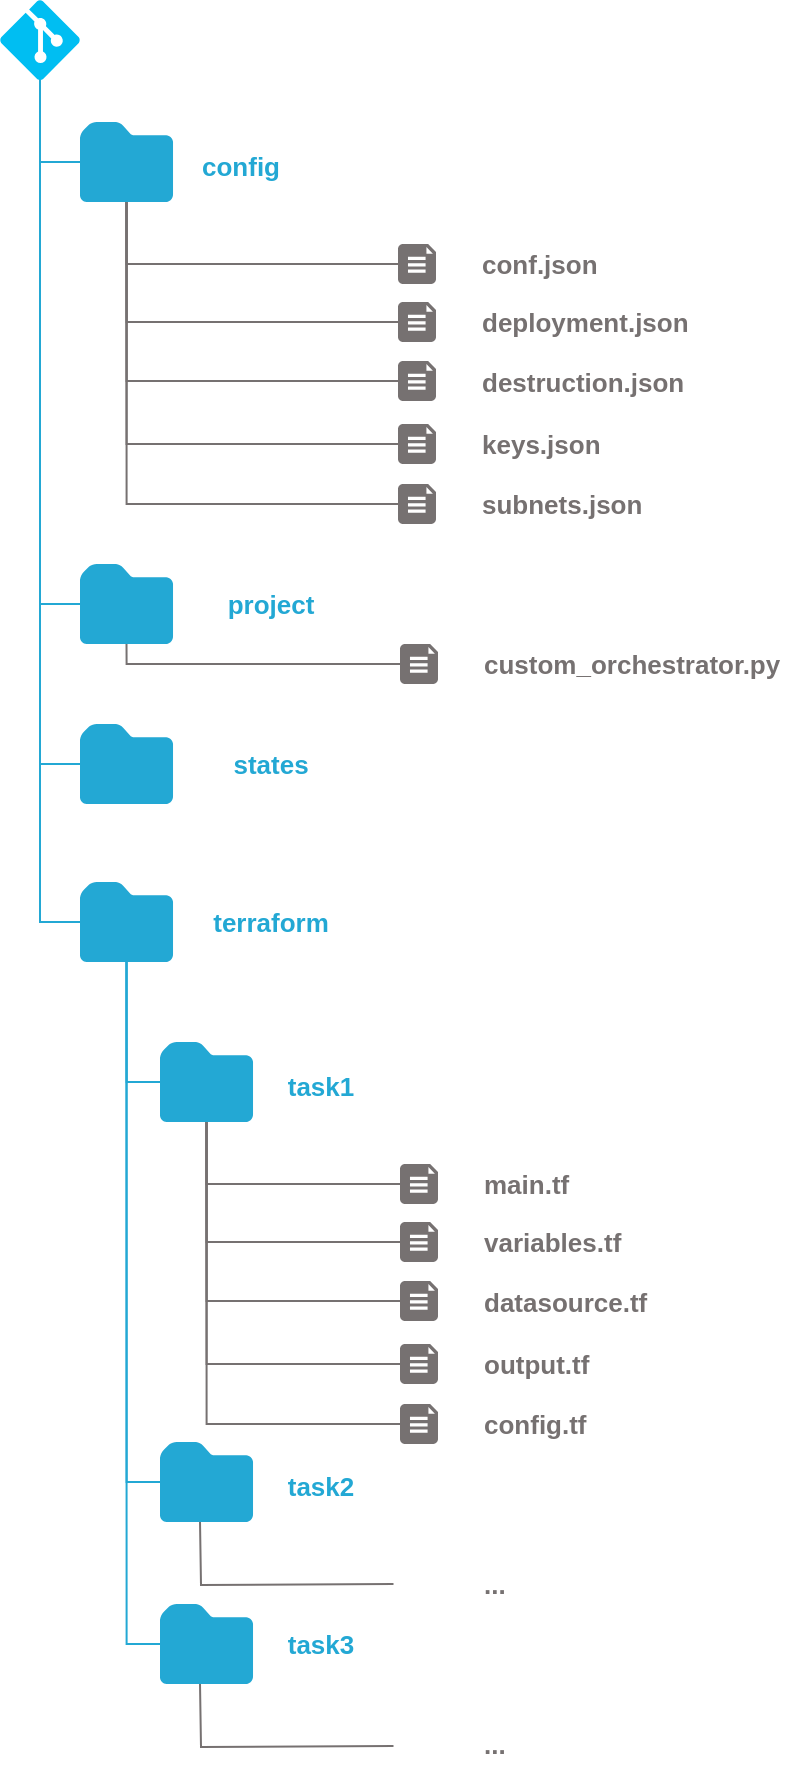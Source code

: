 <mxfile>
    <diagram id="IRMS-bee_XI68aoxDBAi" name="Tree">
        <mxGraphModel dx="657" dy="1585" grid="1" gridSize="10" guides="1" tooltips="1" connect="1" arrows="1" fold="1" page="1" pageScale="1" pageWidth="850" pageHeight="1100" math="0" shadow="0">
            <root>
                <mxCell id="0"/>
                <mxCell id="1" parent="0"/>
                <mxCell id="5" value="" style="sketch=0;aspect=fixed;pointerEvents=1;shadow=0;dashed=0;html=1;strokeColor=none;labelPosition=center;verticalLabelPosition=bottom;verticalAlign=top;align=center;fillColor=#23A8D4;shape=mxgraph.mscae.enterprise.folder" vertex="1" parent="1">
                    <mxGeometry x="80" y="159" width="46.51" height="40" as="geometry"/>
                </mxCell>
                <mxCell id="6" value="task1" style="text;html=1;resizable=0;autosize=1;align=center;verticalAlign=middle;points=[];fillColor=none;strokeColor=none;rounded=0;fontColor=#23A8D4;fontStyle=1;fontSize=13;" vertex="1" parent="1">
                    <mxGeometry x="135" y="170.5" width="50" height="20" as="geometry"/>
                </mxCell>
                <mxCell id="7" value="" style="sketch=0;aspect=fixed;pointerEvents=1;shadow=0;dashed=0;html=1;strokeColor=none;labelPosition=center;verticalLabelPosition=bottom;verticalAlign=top;align=center;fillColor=#23A8D4;shape=mxgraph.mscae.enterprise.folder" vertex="1" parent="1">
                    <mxGeometry x="80" y="359" width="46.51" height="40" as="geometry"/>
                </mxCell>
                <mxCell id="8" value="task2" style="text;html=1;resizable=0;autosize=1;align=center;verticalAlign=middle;points=[];fillColor=none;strokeColor=none;rounded=0;fontColor=#23A8D4;fontStyle=1;fontSize=13;" vertex="1" parent="1">
                    <mxGeometry x="135" y="370.5" width="50" height="20" as="geometry"/>
                </mxCell>
                <mxCell id="9" value="" style="sketch=0;aspect=fixed;pointerEvents=1;shadow=0;dashed=0;html=1;strokeColor=none;labelPosition=center;verticalLabelPosition=bottom;verticalAlign=top;align=center;fillColor=#23A8D4;shape=mxgraph.mscae.enterprise.folder" vertex="1" parent="1">
                    <mxGeometry x="80" y="440" width="46.51" height="40" as="geometry"/>
                </mxCell>
                <mxCell id="10" value="task3" style="text;html=1;resizable=0;autosize=1;align=center;verticalAlign=middle;points=[];fillColor=none;strokeColor=none;rounded=0;fontColor=#23A8D4;fontStyle=1;fontSize=13;" vertex="1" parent="1">
                    <mxGeometry x="135" y="450" width="50" height="20" as="geometry"/>
                </mxCell>
                <mxCell id="11" value="" style="sketch=0;aspect=fixed;pointerEvents=1;shadow=0;dashed=0;html=1;strokeColor=none;labelPosition=center;verticalLabelPosition=bottom;verticalAlign=top;align=center;fillColor=#23A8D4;shape=mxgraph.mscae.enterprise.folder" vertex="1" parent="1">
                    <mxGeometry x="40" y="79" width="46.51" height="40" as="geometry"/>
                </mxCell>
                <mxCell id="12" value="" style="verticalLabelPosition=bottom;html=1;verticalAlign=top;align=center;strokeColor=none;fillColor=#767171;shape=mxgraph.azure.file_2;pointerEvents=1;fontSize=13;fontColor=#23A8D4;aspect=fixed;" vertex="1" parent="1">
                    <mxGeometry x="200" y="220" width="19" height="20" as="geometry"/>
                </mxCell>
                <mxCell id="13" value="terraform" style="text;html=1;resizable=0;autosize=1;align=center;verticalAlign=middle;points=[];fillColor=none;strokeColor=none;rounded=0;fontColor=#23A8D4;fontStyle=1;fontSize=13;" vertex="1" parent="1">
                    <mxGeometry x="100" y="89" width="70" height="20" as="geometry"/>
                </mxCell>
                <mxCell id="16" value="" style="verticalLabelPosition=bottom;html=1;verticalAlign=top;align=center;strokeColor=none;fillColor=#767171;shape=mxgraph.azure.file_2;pointerEvents=1;fontSize=13;fontColor=#23A8D4;aspect=fixed;" vertex="1" parent="1">
                    <mxGeometry x="200" y="249" width="19" height="20" as="geometry"/>
                </mxCell>
                <mxCell id="17" value="" style="verticalLabelPosition=bottom;html=1;verticalAlign=top;align=center;strokeColor=none;fillColor=#767171;shape=mxgraph.azure.file_2;pointerEvents=1;fontSize=13;fontColor=#23A8D4;aspect=fixed;" vertex="1" parent="1">
                    <mxGeometry x="200" y="310" width="19" height="20" as="geometry"/>
                </mxCell>
                <mxCell id="18" value="main.tf" style="text;html=1;resizable=0;autosize=1;align=left;verticalAlign=middle;points=[];fillColor=none;strokeColor=none;rounded=0;fontColor=#767171;fontStyle=1;fontSize=13;" vertex="1" parent="1">
                    <mxGeometry x="240" y="220" width="60" height="20" as="geometry"/>
                </mxCell>
                <mxCell id="19" value="output.tf" style="text;html=1;resizable=0;autosize=1;align=left;verticalAlign=middle;points=[];fillColor=none;strokeColor=none;rounded=0;fontColor=#767171;fontStyle=1;fontSize=13;" vertex="1" parent="1">
                    <mxGeometry x="240" y="310" width="70" height="20" as="geometry"/>
                </mxCell>
                <mxCell id="20" value="variables.tf" style="text;html=1;resizable=0;autosize=1;align=left;verticalAlign=middle;points=[];fillColor=none;strokeColor=none;rounded=0;fontColor=#767171;fontStyle=1;fontSize=13;" vertex="1" parent="1">
                    <mxGeometry x="240" y="249" width="80" height="20" as="geometry"/>
                </mxCell>
                <mxCell id="21" value="" style="verticalLabelPosition=bottom;html=1;verticalAlign=top;align=center;strokeColor=none;fillColor=#767171;shape=mxgraph.azure.file_2;pointerEvents=1;fontSize=13;fontColor=#23A8D4;aspect=fixed;" vertex="1" parent="1">
                    <mxGeometry x="200" y="278.5" width="19" height="20" as="geometry"/>
                </mxCell>
                <mxCell id="22" value="" style="verticalLabelPosition=bottom;html=1;verticalAlign=top;align=center;strokeColor=none;fillColor=#767171;shape=mxgraph.azure.file_2;pointerEvents=1;fontSize=13;fontColor=#23A8D4;aspect=fixed;" vertex="1" parent="1">
                    <mxGeometry x="200" y="340" width="19" height="20" as="geometry"/>
                </mxCell>
                <mxCell id="25" value="config.tf" style="text;html=1;resizable=0;autosize=1;align=left;verticalAlign=middle;points=[];fillColor=none;strokeColor=none;rounded=0;fontColor=#767171;fontStyle=1;fontSize=13;" vertex="1" parent="1">
                    <mxGeometry x="240" y="340" width="70" height="20" as="geometry"/>
                </mxCell>
                <mxCell id="26" value="datasource.tf" style="text;html=1;resizable=0;autosize=1;align=left;verticalAlign=middle;points=[];fillColor=none;strokeColor=none;rounded=0;fontColor=#767171;fontStyle=1;fontSize=13;" vertex="1" parent="1">
                    <mxGeometry x="240" y="279" width="100" height="20" as="geometry"/>
                </mxCell>
                <mxCell id="27" value="" style="sketch=0;aspect=fixed;pointerEvents=1;shadow=0;dashed=0;html=1;strokeColor=none;labelPosition=center;verticalLabelPosition=bottom;verticalAlign=top;align=center;fillColor=#23A8D4;shape=mxgraph.mscae.enterprise.folder" vertex="1" parent="1">
                    <mxGeometry x="40" width="46.51" height="40" as="geometry"/>
                </mxCell>
                <mxCell id="28" value="states" style="text;html=1;resizable=0;autosize=1;align=center;verticalAlign=middle;points=[];fillColor=none;strokeColor=none;rounded=0;fontColor=#23A8D4;fontStyle=1;fontSize=13;" vertex="1" parent="1">
                    <mxGeometry x="110" y="10" width="50" height="20" as="geometry"/>
                </mxCell>
                <mxCell id="33" style="edgeStyle=orthogonalEdgeStyle;html=1;exitX=0;exitY=0.5;exitDx=0;exitDy=0;exitPerimeter=0;fontSize=13;fontColor=#767171;rounded=0;endArrow=none;endFill=0;strokeColor=#23A8D4;entryX=0.5;entryY=1;entryDx=0;entryDy=0;entryPerimeter=0;" edge="1" parent="1" source="29" target="35">
                    <mxGeometry relative="1" as="geometry">
                        <mxPoint x="20" y="-140" as="targetPoint"/>
                    </mxGeometry>
                </mxCell>
                <mxCell id="29" value="" style="sketch=0;aspect=fixed;pointerEvents=1;shadow=0;dashed=0;html=1;strokeColor=none;labelPosition=center;verticalLabelPosition=bottom;verticalAlign=top;align=center;fillColor=#23A8D4;shape=mxgraph.mscae.enterprise.folder" vertex="1" parent="1">
                    <mxGeometry x="40" y="-80" width="46.51" height="40" as="geometry"/>
                </mxCell>
                <mxCell id="30" value="project" style="text;html=1;resizable=0;autosize=1;align=center;verticalAlign=middle;points=[];fillColor=none;strokeColor=none;rounded=0;fontColor=#23A8D4;fontStyle=1;fontSize=13;" vertex="1" parent="1">
                    <mxGeometry x="105" y="-70" width="60" height="20" as="geometry"/>
                </mxCell>
                <mxCell id="31" value="" style="verticalLabelPosition=bottom;html=1;verticalAlign=top;align=center;strokeColor=none;fillColor=#767171;shape=mxgraph.azure.file_2;pointerEvents=1;fontSize=13;fontColor=#23A8D4;aspect=fixed;" vertex="1" parent="1">
                    <mxGeometry x="200" y="-40" width="19" height="20" as="geometry"/>
                </mxCell>
                <mxCell id="32" value="custom_orchestrator.py" style="text;html=1;resizable=0;autosize=1;align=left;verticalAlign=middle;points=[];fillColor=none;strokeColor=none;rounded=0;fontColor=#767171;fontStyle=1;fontSize=13;" vertex="1" parent="1">
                    <mxGeometry x="240" y="-40" width="160" height="20" as="geometry"/>
                </mxCell>
                <mxCell id="35" value="" style="verticalLabelPosition=bottom;html=1;verticalAlign=top;align=center;strokeColor=none;fillColor=#00BEF2;shape=mxgraph.azure.git_repository;fontSize=13;fontColor=#767171;aspect=fixed;" vertex="1" parent="1">
                    <mxGeometry y="-362" width="40" height="40" as="geometry"/>
                </mxCell>
                <mxCell id="37" style="edgeStyle=orthogonalEdgeStyle;html=1;exitX=0;exitY=0.5;exitDx=0;exitDy=0;exitPerimeter=0;fontSize=13;fontColor=#767171;rounded=0;endArrow=none;endFill=0;strokeColor=#23A8D4;entryX=0.5;entryY=1;entryDx=0;entryDy=0;entryPerimeter=0;" edge="1" parent="1" source="27" target="35">
                    <mxGeometry relative="1" as="geometry">
                        <mxPoint x="26" y="-140" as="targetPoint"/>
                        <mxPoint x="50" y="-50" as="sourcePoint"/>
                    </mxGeometry>
                </mxCell>
                <mxCell id="38" style="edgeStyle=orthogonalEdgeStyle;html=1;fontSize=13;fontColor=#767171;rounded=0;endArrow=none;endFill=0;strokeColor=#23A8D4;entryX=0.5;entryY=1;entryDx=0;entryDy=0;entryPerimeter=0;" edge="1" parent="1" source="11" target="35">
                    <mxGeometry relative="1" as="geometry">
                        <mxPoint x="36" y="-130" as="targetPoint"/>
                        <mxPoint x="60" y="-40" as="sourcePoint"/>
                        <Array as="points">
                            <mxPoint x="20" y="99"/>
                        </Array>
                    </mxGeometry>
                </mxCell>
                <mxCell id="39" style="edgeStyle=orthogonalEdgeStyle;html=1;fontSize=13;fontColor=#767171;rounded=0;endArrow=none;endFill=0;strokeColor=#23A8D4;entryX=0.5;entryY=1;entryDx=0;entryDy=0;entryPerimeter=0;exitX=0;exitY=0.5;exitDx=0;exitDy=0;exitPerimeter=0;" edge="1" parent="1" source="5" target="11">
                    <mxGeometry relative="1" as="geometry">
                        <mxPoint x="26" y="-140" as="targetPoint"/>
                        <mxPoint x="50" y="109" as="sourcePoint"/>
                    </mxGeometry>
                </mxCell>
                <mxCell id="40" style="edgeStyle=orthogonalEdgeStyle;html=1;fontSize=13;fontColor=#767171;rounded=0;endArrow=none;endFill=0;strokeColor=#23A8D4;entryX=0.5;entryY=1;entryDx=0;entryDy=0;entryPerimeter=0;exitX=0;exitY=0.5;exitDx=0;exitDy=0;exitPerimeter=0;" edge="1" parent="1" source="7" target="11">
                    <mxGeometry relative="1" as="geometry">
                        <mxPoint x="73.255" y="129" as="targetPoint"/>
                        <mxPoint x="90" y="189" as="sourcePoint"/>
                    </mxGeometry>
                </mxCell>
                <mxCell id="41" style="edgeStyle=orthogonalEdgeStyle;html=1;fontSize=13;fontColor=#767171;rounded=0;endArrow=none;endFill=0;strokeColor=#23A8D4;entryX=0.5;entryY=1;entryDx=0;entryDy=0;entryPerimeter=0;exitX=0;exitY=0.5;exitDx=0;exitDy=0;exitPerimeter=0;" edge="1" parent="1" source="9" target="11">
                    <mxGeometry relative="1" as="geometry">
                        <mxPoint x="73.255" y="129" as="targetPoint"/>
                        <mxPoint x="90" y="317" as="sourcePoint"/>
                    </mxGeometry>
                </mxCell>
                <mxCell id="42" style="edgeStyle=orthogonalEdgeStyle;html=1;exitX=0;exitY=0.5;exitDx=0;exitDy=0;exitPerimeter=0;fontSize=13;fontColor=#767171;rounded=0;endArrow=none;endFill=0;strokeColor=#767171;entryX=0.5;entryY=1;entryDx=0;entryDy=0;entryPerimeter=0;" edge="1" parent="1" source="31" target="29">
                    <mxGeometry relative="1" as="geometry">
                        <mxPoint x="30" y="-91" as="targetPoint"/>
                        <mxPoint x="50" y="-50" as="sourcePoint"/>
                    </mxGeometry>
                </mxCell>
                <mxCell id="43" style="edgeStyle=orthogonalEdgeStyle;html=1;exitX=0;exitY=0.5;exitDx=0;exitDy=0;exitPerimeter=0;fontSize=13;fontColor=#767171;rounded=0;endArrow=none;endFill=0;strokeColor=#767171;entryX=0.5;entryY=1;entryDx=0;entryDy=0;entryPerimeter=0;" edge="1" parent="1" source="12" target="5">
                    <mxGeometry relative="1" as="geometry">
                        <mxPoint x="73.255" y="-30" as="targetPoint"/>
                        <mxPoint x="120" y="-20" as="sourcePoint"/>
                    </mxGeometry>
                </mxCell>
                <mxCell id="46" style="edgeStyle=orthogonalEdgeStyle;html=1;exitX=0;exitY=0.5;exitDx=0;exitDy=0;exitPerimeter=0;fontSize=13;fontColor=#767171;rounded=0;endArrow=none;endFill=0;strokeColor=#767171;entryX=0.5;entryY=1;entryDx=0;entryDy=0;entryPerimeter=0;" edge="1" parent="1" source="16" target="5">
                    <mxGeometry relative="1" as="geometry">
                        <mxPoint x="113.255" y="209" as="targetPoint"/>
                        <mxPoint x="210" y="240" as="sourcePoint"/>
                    </mxGeometry>
                </mxCell>
                <mxCell id="47" style="edgeStyle=orthogonalEdgeStyle;html=1;exitX=0;exitY=0.5;exitDx=0;exitDy=0;exitPerimeter=0;fontSize=13;fontColor=#767171;rounded=0;endArrow=none;endFill=0;strokeColor=#767171;entryX=0.5;entryY=1;entryDx=0;entryDy=0;entryPerimeter=0;" edge="1" parent="1" source="21" target="5">
                    <mxGeometry relative="1" as="geometry">
                        <mxPoint x="113.255" y="209" as="targetPoint"/>
                        <mxPoint x="210" y="269" as="sourcePoint"/>
                    </mxGeometry>
                </mxCell>
                <mxCell id="48" style="edgeStyle=orthogonalEdgeStyle;html=1;exitX=0;exitY=0.5;exitDx=0;exitDy=0;exitPerimeter=0;fontSize=13;fontColor=#767171;rounded=0;endArrow=none;endFill=0;strokeColor=#767171;entryX=0.5;entryY=1;entryDx=0;entryDy=0;entryPerimeter=0;" edge="1" parent="1" source="17" target="5">
                    <mxGeometry relative="1" as="geometry">
                        <mxPoint x="113.255" y="209" as="targetPoint"/>
                        <mxPoint x="210" y="298.5" as="sourcePoint"/>
                    </mxGeometry>
                </mxCell>
                <mxCell id="49" style="edgeStyle=orthogonalEdgeStyle;html=1;exitX=0;exitY=0.5;exitDx=0;exitDy=0;exitPerimeter=0;fontSize=13;fontColor=#767171;rounded=0;endArrow=none;endFill=0;strokeColor=#767171;entryX=0.5;entryY=1;entryDx=0;entryDy=0;entryPerimeter=0;" edge="1" parent="1" source="22" target="5">
                    <mxGeometry relative="1" as="geometry">
                        <mxPoint x="113.255" y="209" as="targetPoint"/>
                        <mxPoint x="210" y="330" as="sourcePoint"/>
                    </mxGeometry>
                </mxCell>
                <mxCell id="50" style="edgeStyle=orthogonalEdgeStyle;html=1;exitX=0;exitY=0.5;exitDx=0;exitDy=0;exitPerimeter=0;fontSize=13;fontColor=#767171;rounded=0;endArrow=none;endFill=0;strokeColor=#767171;entryX=0.5;entryY=1;entryDx=0;entryDy=0;entryPerimeter=0;" edge="1" parent="1">
                    <mxGeometry relative="1" as="geometry">
                        <mxPoint x="100.005" y="399" as="targetPoint"/>
                        <mxPoint x="196.75" y="430" as="sourcePoint"/>
                    </mxGeometry>
                </mxCell>
                <mxCell id="51" style="edgeStyle=orthogonalEdgeStyle;html=1;exitX=0;exitY=0.5;exitDx=0;exitDy=0;exitPerimeter=0;fontSize=13;fontColor=#767171;rounded=0;endArrow=none;endFill=0;strokeColor=#767171;entryX=0.5;entryY=1;entryDx=0;entryDy=0;entryPerimeter=0;" edge="1" parent="1">
                    <mxGeometry relative="1" as="geometry">
                        <mxPoint x="100.005" y="480" as="targetPoint"/>
                        <mxPoint x="196.75" y="511" as="sourcePoint"/>
                    </mxGeometry>
                </mxCell>
                <mxCell id="52" value="..." style="text;html=1;resizable=0;autosize=1;align=left;verticalAlign=middle;points=[];fillColor=none;strokeColor=none;rounded=0;fontColor=#767171;fontStyle=1;fontSize=13;" vertex="1" parent="1">
                    <mxGeometry x="240" y="420" width="30" height="20" as="geometry"/>
                </mxCell>
                <mxCell id="53" value="..." style="text;html=1;resizable=0;autosize=1;align=left;verticalAlign=middle;points=[];fillColor=none;strokeColor=none;rounded=0;fontColor=#767171;fontStyle=1;fontSize=13;" vertex="1" parent="1">
                    <mxGeometry x="240" y="500" width="30" height="20" as="geometry"/>
                </mxCell>
                <mxCell id="55" value="" style="sketch=0;aspect=fixed;pointerEvents=1;shadow=0;dashed=0;html=1;strokeColor=none;labelPosition=center;verticalLabelPosition=bottom;verticalAlign=top;align=center;fillColor=#23A8D4;shape=mxgraph.mscae.enterprise.folder" vertex="1" parent="1">
                    <mxGeometry x="40" y="-301" width="46.51" height="40" as="geometry"/>
                </mxCell>
                <mxCell id="56" value="config" style="text;html=1;resizable=0;autosize=1;align=center;verticalAlign=middle;points=[];fillColor=none;strokeColor=none;rounded=0;fontColor=#23A8D4;fontStyle=1;fontSize=13;" vertex="1" parent="1">
                    <mxGeometry x="95" y="-289.5" width="50" height="20" as="geometry"/>
                </mxCell>
                <mxCell id="57" value="" style="verticalLabelPosition=bottom;html=1;verticalAlign=top;align=center;strokeColor=none;fillColor=#767171;shape=mxgraph.azure.file_2;pointerEvents=1;fontSize=13;fontColor=#23A8D4;aspect=fixed;" vertex="1" parent="1">
                    <mxGeometry x="199" y="-240" width="19" height="20" as="geometry"/>
                </mxCell>
                <mxCell id="58" value="" style="verticalLabelPosition=bottom;html=1;verticalAlign=top;align=center;strokeColor=none;fillColor=#767171;shape=mxgraph.azure.file_2;pointerEvents=1;fontSize=13;fontColor=#23A8D4;aspect=fixed;" vertex="1" parent="1">
                    <mxGeometry x="199" y="-211" width="19" height="20" as="geometry"/>
                </mxCell>
                <mxCell id="59" value="" style="verticalLabelPosition=bottom;html=1;verticalAlign=top;align=center;strokeColor=none;fillColor=#767171;shape=mxgraph.azure.file_2;pointerEvents=1;fontSize=13;fontColor=#23A8D4;aspect=fixed;" vertex="1" parent="1">
                    <mxGeometry x="199" y="-150" width="19" height="20" as="geometry"/>
                </mxCell>
                <mxCell id="60" value="conf.json" style="text;html=1;resizable=0;autosize=1;align=left;verticalAlign=middle;points=[];fillColor=none;strokeColor=none;rounded=0;fontColor=#767171;fontStyle=1;fontSize=13;" vertex="1" parent="1">
                    <mxGeometry x="239" y="-240" width="70" height="20" as="geometry"/>
                </mxCell>
                <mxCell id="61" value="keys.json" style="text;html=1;resizable=0;autosize=1;align=left;verticalAlign=middle;points=[];fillColor=none;strokeColor=none;rounded=0;fontColor=#767171;fontStyle=1;fontSize=13;" vertex="1" parent="1">
                    <mxGeometry x="239" y="-150" width="70" height="20" as="geometry"/>
                </mxCell>
                <mxCell id="62" value="deployment.json" style="text;html=1;resizable=0;autosize=1;align=left;verticalAlign=middle;points=[];fillColor=none;strokeColor=none;rounded=0;fontColor=#767171;fontStyle=1;fontSize=13;" vertex="1" parent="1">
                    <mxGeometry x="239" y="-211" width="120" height="20" as="geometry"/>
                </mxCell>
                <mxCell id="63" value="" style="verticalLabelPosition=bottom;html=1;verticalAlign=top;align=center;strokeColor=none;fillColor=#767171;shape=mxgraph.azure.file_2;pointerEvents=1;fontSize=13;fontColor=#23A8D4;aspect=fixed;" vertex="1" parent="1">
                    <mxGeometry x="199" y="-181.5" width="19" height="20" as="geometry"/>
                </mxCell>
                <mxCell id="64" value="" style="verticalLabelPosition=bottom;html=1;verticalAlign=top;align=center;strokeColor=none;fillColor=#767171;shape=mxgraph.azure.file_2;pointerEvents=1;fontSize=13;fontColor=#23A8D4;aspect=fixed;" vertex="1" parent="1">
                    <mxGeometry x="199" y="-120" width="19" height="20" as="geometry"/>
                </mxCell>
                <mxCell id="65" value="subnets.json" style="text;html=1;resizable=0;autosize=1;align=left;verticalAlign=middle;points=[];fillColor=none;strokeColor=none;rounded=0;fontColor=#767171;fontStyle=1;fontSize=13;" vertex="1" parent="1">
                    <mxGeometry x="239" y="-120" width="100" height="20" as="geometry"/>
                </mxCell>
                <mxCell id="66" value="destruction.json" style="text;html=1;resizable=0;autosize=1;align=left;verticalAlign=middle;points=[];fillColor=none;strokeColor=none;rounded=0;fontColor=#767171;fontStyle=1;fontSize=13;" vertex="1" parent="1">
                    <mxGeometry x="239" y="-181" width="120" height="20" as="geometry"/>
                </mxCell>
                <mxCell id="67" style="edgeStyle=orthogonalEdgeStyle;html=1;exitX=0;exitY=0.5;exitDx=0;exitDy=0;exitPerimeter=0;fontSize=13;fontColor=#767171;rounded=0;endArrow=none;endFill=0;strokeColor=#767171;entryX=0.5;entryY=1;entryDx=0;entryDy=0;entryPerimeter=0;" edge="1" parent="1" source="57" target="55">
                    <mxGeometry relative="1" as="geometry">
                        <mxPoint x="33.255" y="-490" as="targetPoint"/>
                        <mxPoint x="80" y="-480" as="sourcePoint"/>
                    </mxGeometry>
                </mxCell>
                <mxCell id="68" style="edgeStyle=orthogonalEdgeStyle;html=1;exitX=0;exitY=0.5;exitDx=0;exitDy=0;exitPerimeter=0;fontSize=13;fontColor=#767171;rounded=0;endArrow=none;endFill=0;strokeColor=#767171;entryX=0.5;entryY=1;entryDx=0;entryDy=0;entryPerimeter=0;" edge="1" parent="1" source="58" target="55">
                    <mxGeometry relative="1" as="geometry">
                        <mxPoint x="73.255" y="-251" as="targetPoint"/>
                        <mxPoint x="170" y="-220" as="sourcePoint"/>
                    </mxGeometry>
                </mxCell>
                <mxCell id="69" style="edgeStyle=orthogonalEdgeStyle;html=1;exitX=0;exitY=0.5;exitDx=0;exitDy=0;exitPerimeter=0;fontSize=13;fontColor=#767171;rounded=0;endArrow=none;endFill=0;strokeColor=#767171;entryX=0.5;entryY=1;entryDx=0;entryDy=0;entryPerimeter=0;" edge="1" parent="1" source="63" target="55">
                    <mxGeometry relative="1" as="geometry">
                        <mxPoint x="73.255" y="-251" as="targetPoint"/>
                        <mxPoint x="170" y="-191" as="sourcePoint"/>
                    </mxGeometry>
                </mxCell>
                <mxCell id="70" style="edgeStyle=orthogonalEdgeStyle;html=1;exitX=0;exitY=0.5;exitDx=0;exitDy=0;exitPerimeter=0;fontSize=13;fontColor=#767171;rounded=0;endArrow=none;endFill=0;strokeColor=#767171;entryX=0.5;entryY=1;entryDx=0;entryDy=0;entryPerimeter=0;" edge="1" parent="1" source="59" target="55">
                    <mxGeometry relative="1" as="geometry">
                        <mxPoint x="73.255" y="-251" as="targetPoint"/>
                        <mxPoint x="170" y="-161.5" as="sourcePoint"/>
                    </mxGeometry>
                </mxCell>
                <mxCell id="71" style="edgeStyle=orthogonalEdgeStyle;html=1;exitX=0;exitY=0.5;exitDx=0;exitDy=0;exitPerimeter=0;fontSize=13;fontColor=#767171;rounded=0;endArrow=none;endFill=0;strokeColor=#767171;entryX=0.5;entryY=1;entryDx=0;entryDy=0;entryPerimeter=0;" edge="1" parent="1" source="64" target="55">
                    <mxGeometry relative="1" as="geometry">
                        <mxPoint x="73.255" y="-251" as="targetPoint"/>
                        <mxPoint x="170" y="-130" as="sourcePoint"/>
                    </mxGeometry>
                </mxCell>
                <mxCell id="72" style="edgeStyle=orthogonalEdgeStyle;html=1;exitX=0;exitY=0.5;exitDx=0;exitDy=0;exitPerimeter=0;fontSize=13;fontColor=#767171;rounded=0;endArrow=none;endFill=0;strokeColor=#23A8D4;entryX=0.5;entryY=1;entryDx=0;entryDy=0;entryPerimeter=0;" edge="1" parent="1" source="55" target="35">
                    <mxGeometry relative="1" as="geometry">
                        <mxPoint x="30" y="-390" as="targetPoint"/>
                        <mxPoint x="50" y="-50" as="sourcePoint"/>
                    </mxGeometry>
                </mxCell>
            </root>
        </mxGraphModel>
    </diagram>
    <diagram id="xLq82gzqhY5AeUQ4T3tn" name="Parameters">
        <mxGraphModel dx="936" dy="693" grid="1" gridSize="10" guides="1" tooltips="1" connect="1" arrows="1" fold="1" page="1" pageScale="1" pageWidth="850" pageHeight="1100" math="0" shadow="0">
            <root>
                <mxCell id="myT2dv-Pd_2B82oIBJ8L-0"/>
                <mxCell id="myT2dv-Pd_2B82oIBJ8L-1" parent="myT2dv-Pd_2B82oIBJ8L-0"/>
                <mxCell id="ffWuLEoZwjST2HwnlcYI-0" value="" style="sketch=0;aspect=fixed;pointerEvents=1;shadow=0;dashed=0;html=1;strokeColor=none;labelPosition=center;verticalLabelPosition=bottom;verticalAlign=top;align=center;fillColor=#23A8D4;shape=mxgraph.mscae.enterprise.folder" vertex="1" parent="myT2dv-Pd_2B82oIBJ8L-1">
                    <mxGeometry x="80" y="20" width="46.51" height="40" as="geometry"/>
                </mxCell>
                <mxCell id="ffWuLEoZwjST2HwnlcYI-1" value="task1" style="text;html=1;resizable=0;autosize=1;align=center;verticalAlign=middle;points=[];fillColor=none;strokeColor=none;rounded=0;fontColor=#23A8D4;fontStyle=1;fontSize=13;" vertex="1" parent="myT2dv-Pd_2B82oIBJ8L-1">
                    <mxGeometry x="135" y="31.5" width="50" height="20" as="geometry"/>
                </mxCell>
                <mxCell id="ffWuLEoZwjST2HwnlcYI-2" value="" style="sketch=0;aspect=fixed;pointerEvents=1;shadow=0;dashed=0;html=1;strokeColor=none;labelPosition=center;verticalLabelPosition=bottom;verticalAlign=top;align=center;fillColor=#23A8D4;shape=mxgraph.mscae.enterprise.folder" vertex="1" parent="myT2dv-Pd_2B82oIBJ8L-1">
                    <mxGeometry x="200" y="21.5" width="46.51" height="40" as="geometry"/>
                </mxCell>
                <mxCell id="ffWuLEoZwjST2HwnlcYI-3" value="task2" style="text;html=1;resizable=0;autosize=1;align=center;verticalAlign=middle;points=[];fillColor=none;strokeColor=none;rounded=0;fontColor=#23A8D4;fontStyle=1;fontSize=13;" vertex="1" parent="myT2dv-Pd_2B82oIBJ8L-1">
                    <mxGeometry x="255" y="33" width="50" height="20" as="geometry"/>
                </mxCell>
                <mxCell id="ffWuLEoZwjST2HwnlcYI-6" value="" style="verticalLabelPosition=bottom;html=1;verticalAlign=top;align=center;strokeColor=none;fillColor=#767171;shape=mxgraph.azure.file_2;pointerEvents=1;fontSize=13;fontColor=#23A8D4;aspect=fixed;" vertex="1" parent="myT2dv-Pd_2B82oIBJ8L-1">
                    <mxGeometry x="151" y="101" width="19" height="20" as="geometry"/>
                </mxCell>
                <mxCell id="ffWuLEoZwjST2HwnlcYI-9" value="conf.tfvars" style="text;html=1;resizable=0;autosize=1;align=left;verticalAlign=middle;points=[];fillColor=none;strokeColor=none;rounded=0;fontColor=#767171;fontStyle=1;fontSize=13;" vertex="1" parent="myT2dv-Pd_2B82oIBJ8L-1">
                    <mxGeometry x="181" y="101" width="80" height="20" as="geometry"/>
                </mxCell>
                <mxCell id="ffWuLEoZwjST2HwnlcYI-27" value="&lt;p style=&quot;line-height: 0.6&quot;&gt;&lt;/p&gt;&lt;div style=&quot;background-color: rgb(30 , 30 , 30) ; font-family: &amp;#34;consolas&amp;#34; , &amp;#34;courier new&amp;#34; , monospace ; font-weight: normal ; line-height: 19px ; font-size: 11px&quot;&gt;&lt;div style=&quot;color: rgb(212 , 212 , 212)&quot;&gt;&lt;font style=&quot;font-size: 11px&quot;&gt;&lt;span style=&quot;color: rgb(156 , 220 , 254)&quot;&gt;environment &lt;/span&gt;&lt;span style=&quot;color: rgb(212 , 212 , 212)&quot;&gt;=&lt;/span&gt;&lt;span style=&quot;color: rgb(156 , 220 , 254)&quot;&gt; &lt;/span&gt;&lt;span style=&quot;color: rgb(206 , 145 , 120)&quot;&gt;&quot;prod&quot;&lt;/span&gt;&lt;/font&gt;&lt;/div&gt;&lt;div style=&quot;color: rgb(212 , 212 , 212)&quot;&gt;&lt;font style=&quot;font-size: 11px&quot;&gt;&lt;span style=&quot;color: rgb(156 , 220 , 254)&quot;&gt;contact_email &lt;/span&gt;&lt;span style=&quot;color: rgb(212 , 212 , 212)&quot;&gt;=&lt;/span&gt;&lt;span style=&quot;color: rgb(156 , 220 , 254)&quot;&gt; &lt;/span&gt;&lt;span style=&quot;color: rgb(206 , 145 , 120)&quot;&gt;&quot;toy.deployment@gmail.com&quot;&lt;/span&gt;&lt;/font&gt;&lt;/div&gt;&lt;div style=&quot;color: rgb(212 , 212 , 212)&quot;&gt;&lt;font style=&quot;font-size: 11px&quot;&gt;&lt;span style=&quot;color: rgb(156 , 220 , 254)&quot;&gt;topic &lt;/span&gt;&lt;span style=&quot;color: rgb(212 , 212 , 212)&quot;&gt;=&lt;/span&gt;&lt;span style=&quot;color: rgb(156 , 220 , 254)&quot;&gt; &lt;/span&gt;&lt;span style=&quot;color: rgb(206 , 145 , 120)&quot;&gt;&quot;toy-deployment&quot;&lt;/span&gt;&lt;/font&gt;&lt;/div&gt;&lt;div style=&quot;color: rgb(212 , 212 , 212)&quot;&gt;&lt;font style=&quot;font-size: 11px&quot;&gt;&lt;span style=&quot;color: rgb(156 , 220 , 254)&quot;&gt;git_version &lt;/span&gt;&lt;span style=&quot;color: rgb(212 , 212 , 212)&quot;&gt;=&lt;/span&gt;&lt;span style=&quot;color: rgb(156 , 220 , 254)&quot;&gt; &lt;/span&gt;&lt;span style=&quot;color: rgb(206 , 145 , 120)&quot;&gt;&quot;v1.2.1&quot;&lt;/span&gt;&lt;/font&gt;&lt;/div&gt;&lt;div style=&quot;color: rgb(212 , 212 , 212)&quot;&gt;&lt;font style=&quot;font-size: 11px&quot;&gt;&lt;span style=&quot;color: rgb(156 , 220 , 254)&quot;&gt;module &lt;/span&gt;&lt;span style=&quot;color: rgb(212 , 212 , 212)&quot;&gt;=&lt;/span&gt;&lt;span style=&quot;color: rgb(156 , 220 , 254)&quot;&gt; &lt;/span&gt;&lt;span style=&quot;color: rgb(206 , 145 , 120)&quot;&gt;&quot;step1&quot;&lt;/span&gt;&lt;/font&gt;&lt;/div&gt;&lt;font style=&quot;font-size: 11px&quot;&gt;&lt;font color=&quot;#9cdcfe&quot; style=&quot;font-size: 11px&quot;&gt;var1&lt;/font&gt;&lt;font color=&quot;#d4d4d4&quot; style=&quot;font-size: 11px&quot;&gt; =&amp;nbsp;&lt;/font&gt;&lt;span style=&quot;font-family: &amp;#34;consolas&amp;#34; , &amp;#34;courier new&amp;#34; , monospace&quot;&gt;&lt;font color=&quot;#ce9178&quot; style=&quot;font-size: 11px&quot;&gt;&quot;oups! I did it again!&quot;&lt;/font&gt;&lt;/span&gt;&lt;/font&gt;&lt;/div&gt;&lt;div style=&quot;background-color: rgb(30 , 30 , 30) ; font-family: &amp;#34;consolas&amp;#34; , &amp;#34;courier new&amp;#34; , monospace ; font-weight: normal ; line-height: 19px ; font-size: 11px&quot;&gt;&lt;font style=&quot;font-size: 11px&quot;&gt;&lt;span style=&quot;font-family: &amp;#34;consolas&amp;#34; , &amp;#34;courier new&amp;#34; , monospace&quot;&gt;&lt;font color=&quot;#9cdcfe&quot; style=&quot;font-size: 11px&quot;&gt;var2&lt;/font&gt;&lt;font color=&quot;#d4d4d4&quot; style=&quot;font-size: 11px&quot;&gt; =&amp;nbsp;&lt;/font&gt;&lt;/span&gt;&lt;span style=&quot;font-family: &amp;#34;consolas&amp;#34; , &amp;#34;courier new&amp;#34; , monospace&quot;&gt;&lt;font color=&quot;#ffffff&quot; style=&quot;font-size: 11px&quot;&gt;[&lt;/font&gt;&lt;font color=&quot;#ce9178&quot; style=&quot;font-size: 11px&quot;&gt;&amp;nbsp;&lt;/font&gt;&lt;/span&gt;&lt;/font&gt;&lt;/div&gt;&lt;div style=&quot;background-color: rgb(30 , 30 , 30) ; font-family: &amp;#34;consolas&amp;#34; , &amp;#34;courier new&amp;#34; , monospace ; font-weight: normal ; line-height: 19px ; font-size: 11px&quot;&gt;&lt;font style=&quot;font-size: 11px&quot;&gt;&lt;span style=&quot;font-family: &amp;#34;consolas&amp;#34; , &amp;#34;courier new&amp;#34; , monospace&quot;&gt;&lt;font color=&quot;#ce9178&quot; style=&quot;font-size: 11px&quot;&gt;&amp;nbsp;&lt;/font&gt;&lt;font color=&quot;#ffffff&quot; style=&quot;font-size: 11px&quot;&gt; 5&lt;/font&gt;&lt;/span&gt;&lt;span style=&quot;font-family: &amp;#34;consolas&amp;#34; , &amp;#34;courier new&amp;#34; , monospace&quot;&gt;&lt;font color=&quot;#ffffff&quot; style=&quot;font-size: 11px&quot;&gt;,&amp;nbsp;&lt;/font&gt;&lt;/span&gt;&lt;/font&gt;&lt;/div&gt;&lt;div style=&quot;background-color: rgb(30 , 30 , 30) ; font-family: &amp;#34;consolas&amp;#34; , &amp;#34;courier new&amp;#34; , monospace ; font-weight: normal ; line-height: 19px ; font-size: 11px&quot;&gt;&lt;font color=&quot;#ffffff&quot; style=&quot;font-size: 11px&quot;&gt;&lt;span style=&quot;font-family: &amp;#34;consolas&amp;#34; , &amp;#34;courier new&amp;#34; , monospace&quot;&gt;&amp;nbsp; 6&lt;/span&gt;&lt;span style=&quot;font-family: &amp;#34;consolas&amp;#34; , &amp;#34;courier new&amp;#34; , monospace&quot;&gt;,&amp;nbsp;&lt;/span&gt;&lt;/font&gt;&lt;/div&gt;&lt;div style=&quot;background-color: rgb(30 , 30 , 30) ; font-family: &amp;#34;consolas&amp;#34; , &amp;#34;courier new&amp;#34; , monospace ; font-weight: normal ; line-height: 19px ; font-size: 11px&quot;&gt;&lt;font color=&quot;#ffffff&quot; style=&quot;font-size: 11px&quot;&gt;&lt;span style=&quot;font-family: &amp;#34;consolas&amp;#34; , &amp;#34;courier new&amp;#34; , monospace&quot;&gt;&amp;nbsp; 7&lt;/span&gt;&lt;span style=&quot;font-family: &amp;#34;consolas&amp;#34; , &amp;#34;courier new&amp;#34; , monospace&quot;&gt;,&amp;nbsp;&lt;/span&gt;&lt;/font&gt;&lt;/div&gt;&lt;div style=&quot;background-color: rgb(30 , 30 , 30) ; font-family: &amp;#34;consolas&amp;#34; , &amp;#34;courier new&amp;#34; , monospace ; font-weight: normal ; line-height: 19px ; font-size: 11px&quot;&gt;&lt;span style=&quot;font-family: &amp;#34;consolas&amp;#34; , &amp;#34;courier new&amp;#34; , monospace&quot;&gt;&lt;font style=&quot;font-size: 11px&quot;&gt;&lt;font color=&quot;#ffffff&quot; style=&quot;font-size: 11px&quot;&gt;&amp;nbsp; {&lt;/font&gt;&lt;font color=&quot;#ce9178&quot; style=&quot;font-size: 11px&quot;&gt;&amp;nbsp;&lt;/font&gt;&lt;/font&gt;&lt;/span&gt;&lt;/div&gt;&lt;div style=&quot;background-color: rgb(30 , 30 , 30) ; font-family: &amp;#34;consolas&amp;#34; , &amp;#34;courier new&amp;#34; , monospace ; font-weight: normal ; line-height: 19px ; font-size: 11px&quot;&gt;&lt;span style=&quot;font-family: &amp;#34;consolas&amp;#34; , &amp;#34;courier new&amp;#34; , monospace&quot;&gt;&lt;font style=&quot;font-size: 11px&quot;&gt;&lt;font color=&quot;#ce9178&quot; style=&quot;font-size: 11px&quot;&gt;&amp;nbsp; &amp;nbsp; &lt;/font&gt;&lt;font color=&quot;#9cdcfe&quot; style=&quot;font-size: 11px&quot;&gt;number&lt;/font&gt;&lt;font color=&quot;#ffffff&quot; style=&quot;font-size: 11px&quot;&gt; =&amp;nbsp;&lt;/font&gt;&lt;font color=&quot;#ce9178&quot; style=&quot;font-size: 11px&quot;&gt;&quot;eight&quot;&amp;nbsp;&lt;/font&gt;&lt;/font&gt;&lt;/span&gt;&lt;/div&gt;&lt;div style=&quot;background-color: rgb(30 , 30 , 30) ; font-family: &amp;#34;consolas&amp;#34; , &amp;#34;courier new&amp;#34; , monospace ; font-weight: normal ; line-height: 19px ; font-size: 11px&quot;&gt;&lt;span style=&quot;font-family: &amp;#34;consolas&amp;#34; , &amp;#34;courier new&amp;#34; , monospace&quot;&gt;&lt;font style=&quot;font-size: 11px&quot;&gt;&lt;font color=&quot;#ce9178&quot; style=&quot;font-size: 11px&quot;&gt;&amp;nbsp; &lt;/font&gt;&lt;font color=&quot;#ffffff&quot; style=&quot;font-size: 11px&quot;&gt;}&amp;nbsp;&lt;/font&gt;&lt;/font&gt;&lt;/span&gt;&lt;/div&gt;&lt;div style=&quot;background-color: rgb(30 , 30 , 30) ; font-family: &amp;#34;consolas&amp;#34; , &amp;#34;courier new&amp;#34; , monospace ; font-weight: normal ; line-height: 19px ; font-size: 11px&quot;&gt;&lt;font style=&quot;font-size: 11px&quot;&gt;&lt;span style=&quot;font-family: &amp;#34;consolas&amp;#34; , &amp;#34;courier new&amp;#34; , monospace&quot;&gt;&lt;font color=&quot;#ffffff&quot; style=&quot;font-size: 11px&quot;&gt;]&lt;/font&gt;&lt;/span&gt;&lt;br&gt;&lt;/font&gt;&lt;/div&gt;&lt;div style=&quot;background-color: rgb(30 , 30 , 30) ; font-family: &amp;#34;consolas&amp;#34; , &amp;#34;courier new&amp;#34; , monospace ; font-weight: normal ; line-height: 19px ; font-size: 11px&quot;&gt;&lt;div style=&quot;font-family: &amp;#34;consolas&amp;#34; , &amp;#34;courier new&amp;#34; , monospace ; line-height: 19px&quot;&gt;&lt;div&gt;&lt;font style=&quot;font-size: 11px&quot;&gt;&lt;font color=&quot;#d4d4d4&quot; style=&quot;font-size: 11px&quot;&gt;var3 =&lt;/font&gt;&lt;span style=&quot;color: rgb(197 , 134 , 192)&quot;&gt;&amp;nbsp;&lt;/span&gt;&lt;font color=&quot;#ffffff&quot; style=&quot;font-size: 11px&quot;&gt;{&lt;/font&gt;&lt;span style=&quot;color: rgb(197 , 134 , 192)&quot;&gt;&amp;nbsp;&lt;/span&gt;&lt;/font&gt;&lt;/div&gt;&lt;div&gt;&lt;font style=&quot;font-size: 11px&quot;&gt;&lt;font color=&quot;#c586c0&quot; style=&quot;font-size: 11px&quot;&gt;&amp;nbsp;&amp;nbsp;&lt;/font&gt;&lt;font color=&quot;#9cdcfe&quot; style=&quot;font-size: 11px&quot;&gt;content &lt;/font&gt;&lt;font color=&quot;#ffffff&quot; style=&quot;font-size: 11px&quot;&gt;=&lt;/font&gt;&lt;span style=&quot;color: rgb(197 , 134 , 192)&quot;&gt;&amp;nbsp;&lt;/span&gt;&lt;font color=&quot;#ce9178&quot; style=&quot;font-size: 11px&quot;&gt;&quot;of_my_beautiful_json_file&quot;&lt;/font&gt;&lt;/font&gt;&lt;/div&gt;&lt;div style=&quot;color: rgb(212 , 212 , 212)&quot;&gt;&lt;font style=&quot;font-size: 11px&quot;&gt;}&lt;/font&gt;&lt;/div&gt;&lt;/div&gt;&lt;/div&gt;&lt;p&gt;&lt;/p&gt;" style="text;whiteSpace=wrap;html=1;fontSize=10;fontColor=#767171;spacing=0;" vertex="1" parent="myT2dv-Pd_2B82oIBJ8L-1">
                    <mxGeometry x="50" y="130" width="270" height="339" as="geometry"/>
                </mxCell>
                <mxCell id="ffWuLEoZwjST2HwnlcYI-28" value="" style="sketch=0;aspect=fixed;pointerEvents=1;shadow=0;dashed=0;html=1;strokeColor=none;labelPosition=center;verticalLabelPosition=bottom;verticalAlign=top;align=center;fillColor=#23A8D4;shape=mxgraph.mscae.enterprise.folder" vertex="1" parent="myT2dv-Pd_2B82oIBJ8L-1">
                    <mxGeometry x="460" y="21.5" width="46.51" height="40" as="geometry"/>
                </mxCell>
                <mxCell id="ffWuLEoZwjST2HwnlcYI-29" value="task3" style="text;html=1;resizable=0;autosize=1;align=center;verticalAlign=middle;points=[];fillColor=none;strokeColor=none;rounded=0;fontColor=#23A8D4;fontStyle=1;fontSize=13;" vertex="1" parent="myT2dv-Pd_2B82oIBJ8L-1">
                    <mxGeometry x="515" y="33" width="50" height="20" as="geometry"/>
                </mxCell>
                <mxCell id="ffWuLEoZwjST2HwnlcYI-30" style="html=1;exitX=0.5;exitY=0;exitDx=0;exitDy=0;exitPerimeter=0;fontSize=13;fontColor=#767171;rounded=0;endArrow=none;endFill=0;strokeColor=#767171;entryX=0.5;entryY=1;entryDx=0;entryDy=0;entryPerimeter=0;" edge="1" parent="myT2dv-Pd_2B82oIBJ8L-1" source="ffWuLEoZwjST2HwnlcYI-32">
                    <mxGeometry relative="1" as="geometry">
                        <mxPoint x="480.005" y="61.5" as="targetPoint"/>
                        <mxPoint x="576.75" y="92.5" as="sourcePoint"/>
                    </mxGeometry>
                </mxCell>
                <mxCell id="ffWuLEoZwjST2HwnlcYI-31" value="conf.tfvars" style="text;html=1;resizable=0;autosize=1;align=left;verticalAlign=middle;points=[];fillColor=none;strokeColor=none;rounded=0;fontColor=#767171;fontStyle=1;fontSize=13;" vertex="1" parent="myT2dv-Pd_2B82oIBJ8L-1">
                    <mxGeometry x="506.51" y="102.5" width="80" height="20" as="geometry"/>
                </mxCell>
                <mxCell id="ffWuLEoZwjST2HwnlcYI-32" value="" style="verticalLabelPosition=bottom;html=1;verticalAlign=top;align=center;strokeColor=none;fillColor=#767171;shape=mxgraph.azure.file_2;pointerEvents=1;fontSize=13;fontColor=#23A8D4;aspect=fixed;" vertex="1" parent="myT2dv-Pd_2B82oIBJ8L-1">
                    <mxGeometry x="470" y="102.5" width="19" height="20" as="geometry"/>
                </mxCell>
                <mxCell id="ffWuLEoZwjST2HwnlcYI-33" value="&lt;p style=&quot;line-height: 0.6&quot;&gt;&lt;/p&gt;&lt;div style=&quot;background-color: rgb(30 , 30 , 30) ; font-family: &amp;#34;consolas&amp;#34; , &amp;#34;courier new&amp;#34; , monospace ; font-weight: normal ; line-height: 19px&quot;&gt;&lt;div style=&quot;font-size: 11px ; color: rgb(212 , 212 , 212)&quot;&gt;&lt;font style=&quot;font-size: 11px&quot;&gt;&lt;span style=&quot;color: rgb(156 , 220 , 254)&quot;&gt;environment &lt;/span&gt;&lt;span style=&quot;color: rgb(212 , 212 , 212)&quot;&gt;=&lt;/span&gt;&lt;span style=&quot;color: rgb(156 , 220 , 254)&quot;&gt; &lt;/span&gt;&lt;span style=&quot;color: rgb(206 , 145 , 120)&quot;&gt;&quot;prod&quot;&lt;/span&gt;&lt;/font&gt;&lt;/div&gt;&lt;div style=&quot;font-size: 11px ; color: rgb(212 , 212 , 212)&quot;&gt;&lt;font style=&quot;font-size: 11px&quot;&gt;&lt;span style=&quot;color: rgb(156 , 220 , 254)&quot;&gt;contact_email &lt;/span&gt;&lt;span style=&quot;color: rgb(212 , 212 , 212)&quot;&gt;=&lt;/span&gt;&lt;span style=&quot;color: rgb(156 , 220 , 254)&quot;&gt; &lt;/span&gt;&lt;span style=&quot;color: rgb(206 , 145 , 120)&quot;&gt;&quot;toy.deployment@gmail.com&quot;&lt;/span&gt;&lt;/font&gt;&lt;/div&gt;&lt;div style=&quot;font-size: 11px ; color: rgb(212 , 212 , 212)&quot;&gt;&lt;font style=&quot;font-size: 11px&quot;&gt;&lt;span style=&quot;color: rgb(156 , 220 , 254)&quot;&gt;topic &lt;/span&gt;&lt;span style=&quot;color: rgb(212 , 212 , 212)&quot;&gt;=&lt;/span&gt;&lt;span style=&quot;color: rgb(156 , 220 , 254)&quot;&gt; &lt;/span&gt;&lt;span style=&quot;color: rgb(206 , 145 , 120)&quot;&gt;&quot;toy-deployment&quot;&lt;/span&gt;&lt;/font&gt;&lt;/div&gt;&lt;div style=&quot;font-size: 11px ; color: rgb(212 , 212 , 212)&quot;&gt;&lt;font style=&quot;font-size: 11px&quot;&gt;&lt;span style=&quot;color: rgb(156 , 220 , 254)&quot;&gt;git_version &lt;/span&gt;&lt;span style=&quot;color: rgb(212 , 212 , 212)&quot;&gt;=&lt;/span&gt;&lt;span style=&quot;color: rgb(156 , 220 , 254)&quot;&gt; &lt;/span&gt;&lt;span style=&quot;color: rgb(206 , 145 , 120)&quot;&gt;&quot;v1.2.1&quot;&lt;/span&gt;&lt;/font&gt;&lt;/div&gt;&lt;div style=&quot;font-size: 11px ; color: rgb(212 , 212 , 212)&quot;&gt;&lt;font style=&quot;font-size: 11px&quot;&gt;&lt;span style=&quot;color: rgb(156 , 220 , 254)&quot;&gt;module &lt;/span&gt;&lt;span style=&quot;color: rgb(212 , 212 , 212)&quot;&gt;=&lt;/span&gt;&lt;span style=&quot;color: rgb(156 , 220 , 254)&quot;&gt; &lt;/span&gt;&lt;span style=&quot;color: rgb(206 , 145 , 120)&quot;&gt;&quot;step1&quot;&lt;/span&gt;&lt;/font&gt;&lt;/div&gt;&lt;div&gt;&lt;span style=&quot;font-family: &amp;#34;consolas&amp;#34; , &amp;#34;courier new&amp;#34; , monospace&quot;&gt;&lt;font style=&quot;font-size: 11px&quot;&gt;&lt;font color=&quot;#9cdcfe&quot;&gt;var6&amp;nbsp;&lt;/font&gt;&lt;font color=&quot;#d4d4d4&quot;&gt;= {&amp;nbsp;&lt;/font&gt;&lt;/font&gt;&lt;/span&gt;&lt;/div&gt;&lt;div&gt;&lt;span style=&quot;font-family: &amp;#34;consolas&amp;#34; , &amp;#34;courier new&amp;#34; , monospace&quot;&gt;&lt;font style=&quot;font-size: 11px&quot;&gt;&lt;font color=&quot;#d4d4d4&quot;&gt;&amp;nbsp; &amp;nbsp;&lt;/font&gt;&lt;font color=&quot;#9cdcfe&quot;&gt;key&lt;/font&gt;&lt;font color=&quot;#d4d4d4&quot;&gt; = &lt;/font&gt;&lt;font color=&quot;#ce9178&quot;&gt;&quot;value&quot;&lt;/font&gt;&lt;/font&gt;&lt;/span&gt;&lt;/div&gt;&lt;div&gt;&lt;span style=&quot;font-family: &amp;#34;consolas&amp;#34; , &amp;#34;courier new&amp;#34; , monospace&quot;&gt;&lt;font style=&quot;font-size: 11px&quot;&gt;&lt;font color=&quot;#d4d4d4&quot;&gt;}&lt;/font&gt;&lt;/font&gt;&lt;/span&gt;&lt;/div&gt;&lt;/div&gt;&lt;p&gt;&lt;/p&gt;" style="text;whiteSpace=wrap;html=1;fontSize=10;fontColor=#767171;spacing=0;" vertex="1" parent="myT2dv-Pd_2B82oIBJ8L-1">
                    <mxGeometry x="360" y="130" width="270" height="170" as="geometry"/>
                </mxCell>
                <mxCell id="ffWuLEoZwjST2HwnlcYI-34" style="edgeStyle=orthogonalEdgeStyle;html=1;exitX=0.5;exitY=0;exitDx=0;exitDy=0;exitPerimeter=0;fontSize=13;fontColor=#767171;rounded=0;endArrow=none;endFill=0;strokeColor=#767171;entryX=0.5;entryY=1;entryDx=0;entryDy=0;entryPerimeter=0;" edge="1" parent="myT2dv-Pd_2B82oIBJ8L-1" source="ffWuLEoZwjST2HwnlcYI-6" target="ffWuLEoZwjST2HwnlcYI-2">
                    <mxGeometry relative="1" as="geometry">
                        <mxPoint x="390.005" y="70" as="targetPoint"/>
                        <mxPoint x="486.75" y="101" as="sourcePoint"/>
                        <Array as="points">
                            <mxPoint x="161" y="80"/>
                            <mxPoint x="223" y="80"/>
                        </Array>
                    </mxGeometry>
                </mxCell>
                <mxCell id="ffWuLEoZwjST2HwnlcYI-35" style="html=1;fontSize=13;fontColor=#767171;rounded=0;endArrow=none;endFill=0;strokeColor=#767171;entryX=0.5;entryY=1;entryDx=0;entryDy=0;entryPerimeter=0;exitX=0.5;exitY=0;exitDx=0;exitDy=0;exitPerimeter=0;edgeStyle=orthogonalEdgeStyle;" edge="1" parent="myT2dv-Pd_2B82oIBJ8L-1" source="ffWuLEoZwjST2HwnlcYI-6" target="ffWuLEoZwjST2HwnlcYI-0">
                    <mxGeometry relative="1" as="geometry">
                        <mxPoint x="233.255" y="71.5" as="targetPoint"/>
                        <mxPoint x="190" y="111" as="sourcePoint"/>
                    </mxGeometry>
                </mxCell>
                <mxCell id="ffWuLEoZwjST2HwnlcYI-36" value="&lt;div style=&quot;background-color: rgb(30 , 30 , 30) ; font-family: &amp;quot;consolas&amp;quot; , &amp;quot;courier new&amp;quot; , monospace ; font-size: 14px ; line-height: 19px&quot;&gt;&lt;font&gt;terraform plan ... -var=&quot;var4=&amp;lt;secret4&amp;gt;&quot;&lt;/font&gt;&lt;/div&gt;" style="text;html=1;resizable=0;autosize=1;align=center;verticalAlign=middle;points=[];fillColor=none;strokeColor=none;rounded=0;fontSize=11;fontColor=#FFFFFF;" vertex="1" parent="myT2dv-Pd_2B82oIBJ8L-1">
                    <mxGeometry x="15" y="498" width="320" height="20" as="geometry"/>
                </mxCell>
                <mxCell id="ffWuLEoZwjST2HwnlcYI-37" value="&lt;div style=&quot;background-color: rgb(30 , 30 , 30) ; font-family: &amp;quot;consolas&amp;quot; , &amp;quot;courier new&amp;quot; , monospace ; font-size: 14px ; line-height: 19px&quot;&gt;&lt;font&gt;terraform plan ... -var=&quot;var6=&amp;lt;secret6&amp;gt;&quot;&lt;/font&gt;&lt;/div&gt;" style="text;html=1;resizable=0;autosize=1;align=center;verticalAlign=middle;points=[];fillColor=none;strokeColor=none;rounded=0;fontSize=11;fontColor=#FFFFFF;" vertex="1" parent="myT2dv-Pd_2B82oIBJ8L-1">
                    <mxGeometry x="345" y="498" width="320" height="20" as="geometry"/>
                </mxCell>
            </root>
        </mxGraphModel>
    </diagram>
</mxfile>